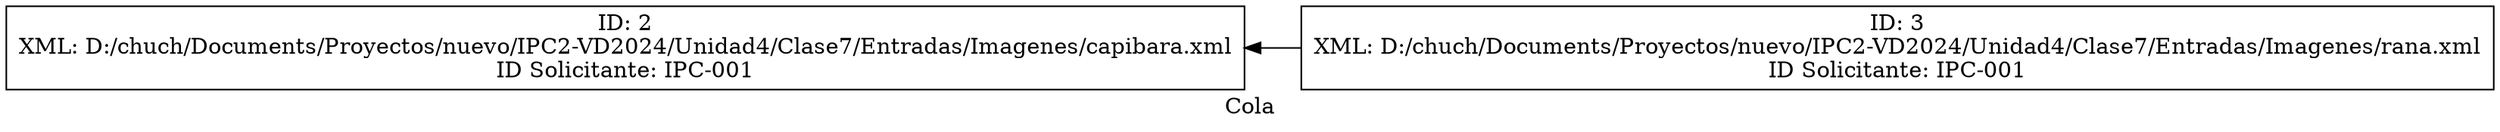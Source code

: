 digraph G {
    rankdir="RL";
    label="Cola";
    node[shape=box];
    nodo0[label="ID: 3\nXML: D:/chuch/Documents/Proyectos/nuevo/IPC2-VD2024/Unidad4/Clase7/Entradas/Imagenes/rana.xml\nID Solicitante: IPC-001"];
nodo1[label="ID: 2\nXML: D:/chuch/Documents/Proyectos/nuevo/IPC2-VD2024/Unidad4/Clase7/Entradas/Imagenes/capibara.xml\nID Solicitante: IPC-001"];
nodo0 -> nodo1;
}